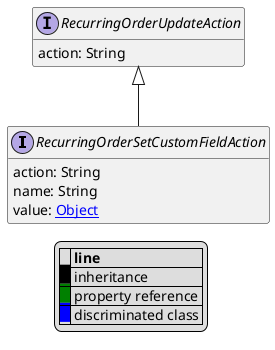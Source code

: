 @startuml

hide empty fields
hide empty methods
legend
|= |= line |
|<back:black>   </back>| inheritance |
|<back:green>   </back>| property reference |
|<back:blue>   </back>| discriminated class |
endlegend
interface RecurringOrderSetCustomFieldAction [[RecurringOrderSetCustomFieldAction.svg]] extends RecurringOrderUpdateAction {
    action: String
    name: String
    value: [[Object.svg Object]]
}
interface RecurringOrderUpdateAction [[RecurringOrderUpdateAction.svg]]  {
    action: String
}





@enduml
